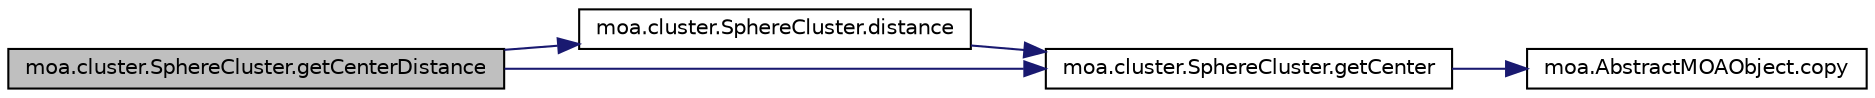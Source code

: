 digraph G
{
  edge [fontname="Helvetica",fontsize="10",labelfontname="Helvetica",labelfontsize="10"];
  node [fontname="Helvetica",fontsize="10",shape=record];
  rankdir=LR;
  Node1 [label="moa.cluster.SphereCluster.getCenterDistance",height=0.2,width=0.4,color="black", fillcolor="grey75", style="filled" fontcolor="black"];
  Node1 -> Node2 [color="midnightblue",fontsize="10",style="solid",fontname="Helvetica"];
  Node2 [label="moa.cluster.SphereCluster.distance",height=0.2,width=0.4,color="black", fillcolor="white", style="filled",URL="$classmoa_1_1cluster_1_1SphereCluster.html#a9f7c85aa0b6d46c23962b4f2421f169f"];
  Node2 -> Node3 [color="midnightblue",fontsize="10",style="solid",fontname="Helvetica"];
  Node3 [label="moa.cluster.SphereCluster.getCenter",height=0.2,width=0.4,color="black", fillcolor="white", style="filled",URL="$classmoa_1_1cluster_1_1SphereCluster.html#aefb8b36adf18a65827154d4b617e867d"];
  Node3 -> Node4 [color="midnightblue",fontsize="10",style="solid",fontname="Helvetica"];
  Node4 [label="moa.AbstractMOAObject.copy",height=0.2,width=0.4,color="black", fillcolor="white", style="filled",URL="$classmoa_1_1AbstractMOAObject.html#a3a6260bd8548c1aff6ea46e49c5c52a5",tooltip="This method produces a copy of this object."];
  Node1 -> Node3 [color="midnightblue",fontsize="10",style="solid",fontname="Helvetica"];
}
